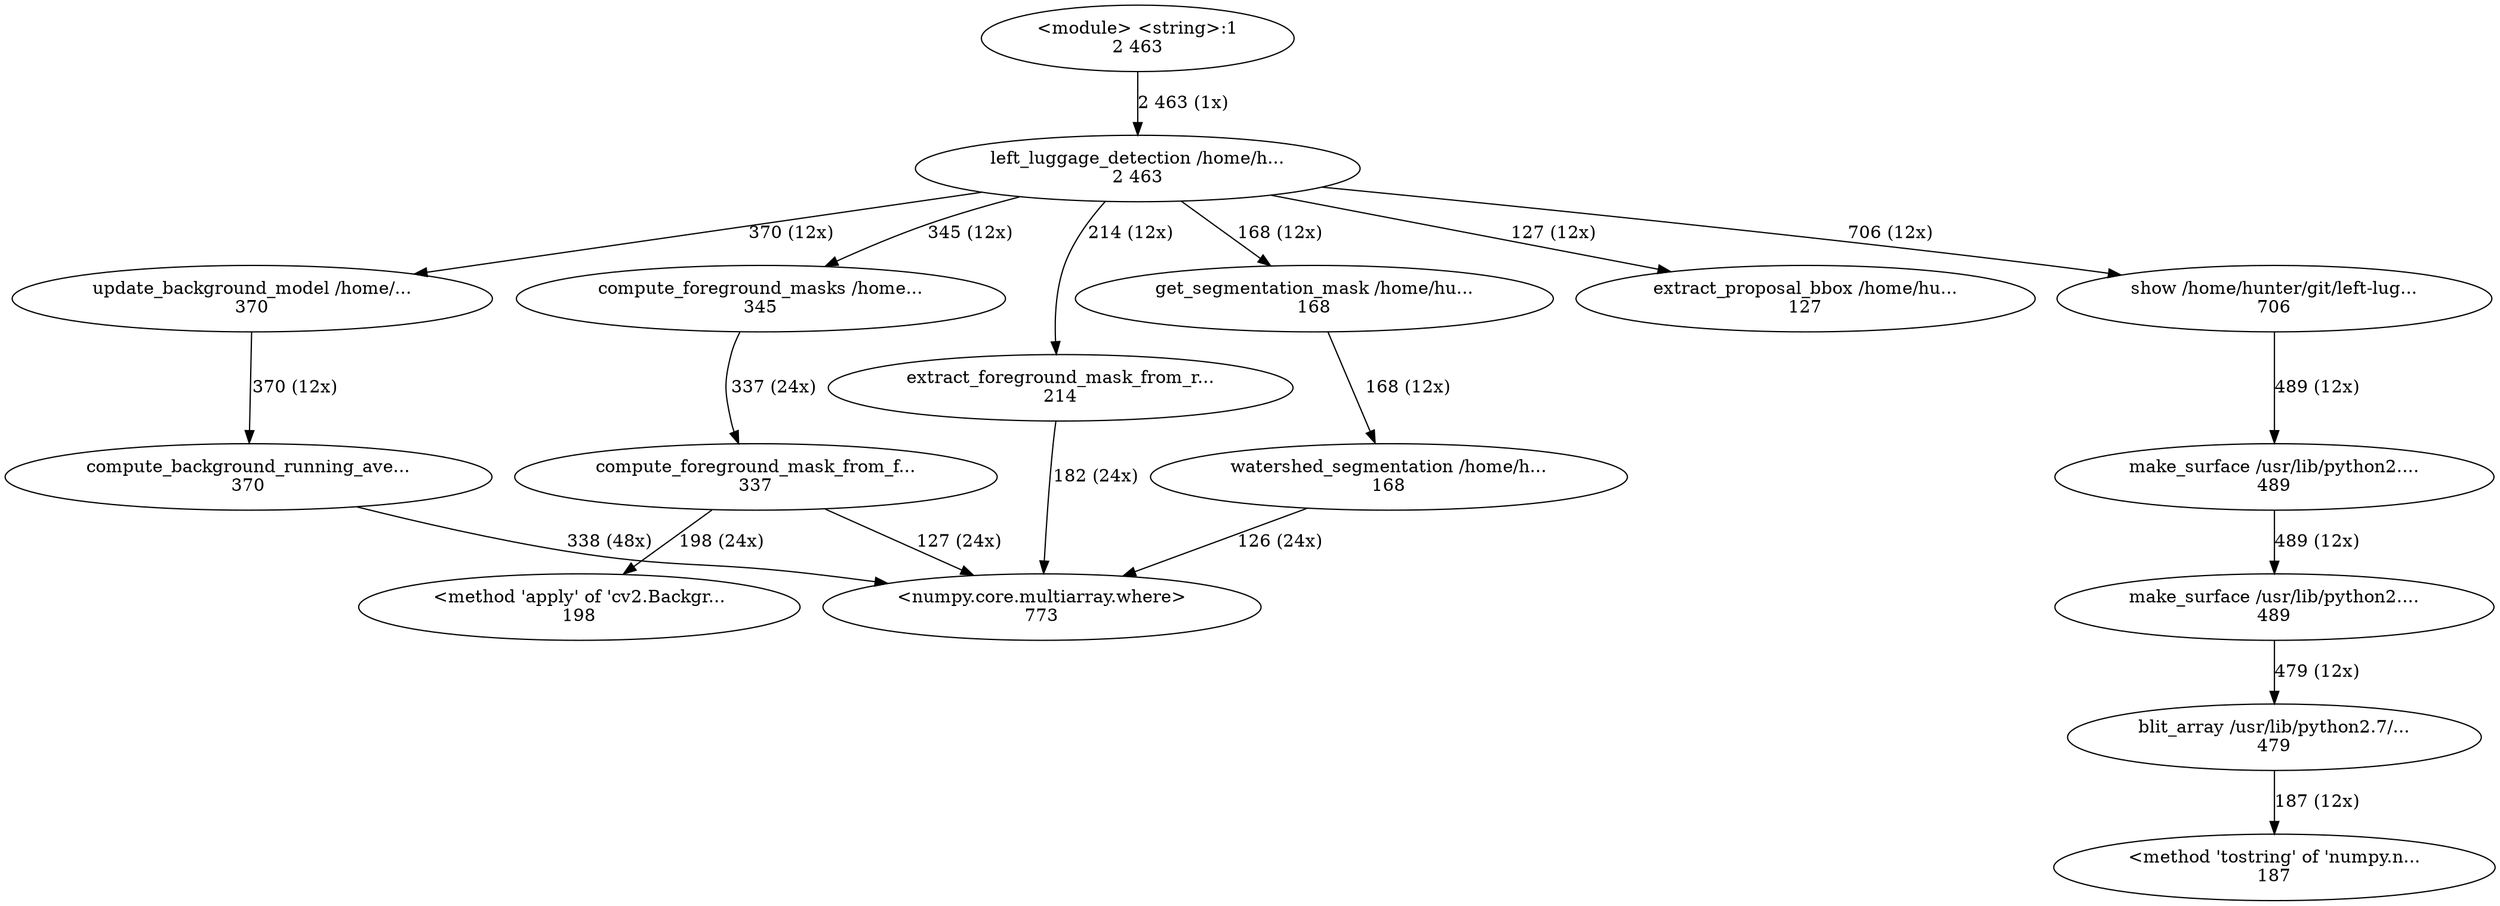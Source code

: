 digraph "callgraph" {
  F13dfd18 [label="update_background_model /home/...\n370"];
  F13e2cb8 [label="compute_background_running_ave...\n370"];
  F13e89e8 [label="get_segmentation_mask /home/hu...\n168"];
  F142a9c8 [label="<method 'apply' of 'cv2.Backgr...\n198"];
  F1461ba8 [label="<numpy.core.multiarray.where>\n773"];
  F14970d8 [label="compute_foreground_mask_from_f...\n337"];
  F1499dd8 [label="extract_proposal_bbox /home/hu...\n127"];
  F149b2a8 [label="make_surface /usr/lib/python2....\n489"];
  F149bb88 [label="<module> <string>:1\n2 463"];
  F14c07f8 [label="make_surface /usr/lib/python2....\n489"];
  F14ce0e8 [label="compute_foreground_masks /home...\n345"];
  F14cec98 [label="show /home/hunter/git/left-lug...\n706"];
  F14d2108 [label="extract_foreground_mask_from_r...\n214"];
  F174c328 [label="blit_array /usr/lib/python2.7/...\n479"];
  F18c1238 [label="<method 'tostring' of 'numpy.n...\n187"];
  F1989ab8 [label="left_luggage_detection /home/h...\n2 463"];
  F198a4d8 [label="watershed_segmentation /home/h...\n168"];
  F13dfd18 -> F13e2cb8 [weight=1,label="370 (12x)"];
  F13e2cb8 -> F1461ba8 [weight=1,label="338 (48x)"];
  F13e89e8 -> F198a4d8 [weight=1,label="168 (12x)"];
  F14970d8 -> F142a9c8 [weight=1,label="198 (24x)"];
  F14970d8 -> F1461ba8 [weight=1,label="127 (24x)"];
  F149b2a8 -> F14c07f8 [weight=1,label="489 (12x)"];
  F149bb88 -> F1989ab8 [weight=2,label="2 463 (1x)"];
  F14c07f8 -> F174c328 [weight=1,label="479 (12x)"];
  F14ce0e8 -> F14970d8 [weight=1,label="337 (24x)"];
  F14cec98 -> F149b2a8 [weight=1,label="489 (12x)"];
  F14d2108 -> F1461ba8 [weight=1,label="182 (24x)"];
  F174c328 -> F18c1238 [weight=1,label="187 (12x)"];
  F1989ab8 -> F13dfd18 [weight=1,label="370 (12x)"];
  F1989ab8 -> F13e89e8 [weight=1,label="168 (12x)"];
  F1989ab8 -> F1499dd8 [weight=1,label="127 (12x)"];
  F1989ab8 -> F14ce0e8 [weight=1,label="345 (12x)"];
  F1989ab8 -> F14cec98 [weight=1,label="706 (12x)"];
  F1989ab8 -> F14d2108 [weight=1,label="214 (12x)"];
  F198a4d8 -> F1461ba8 [weight=1,label="126 (24x)"];
}
